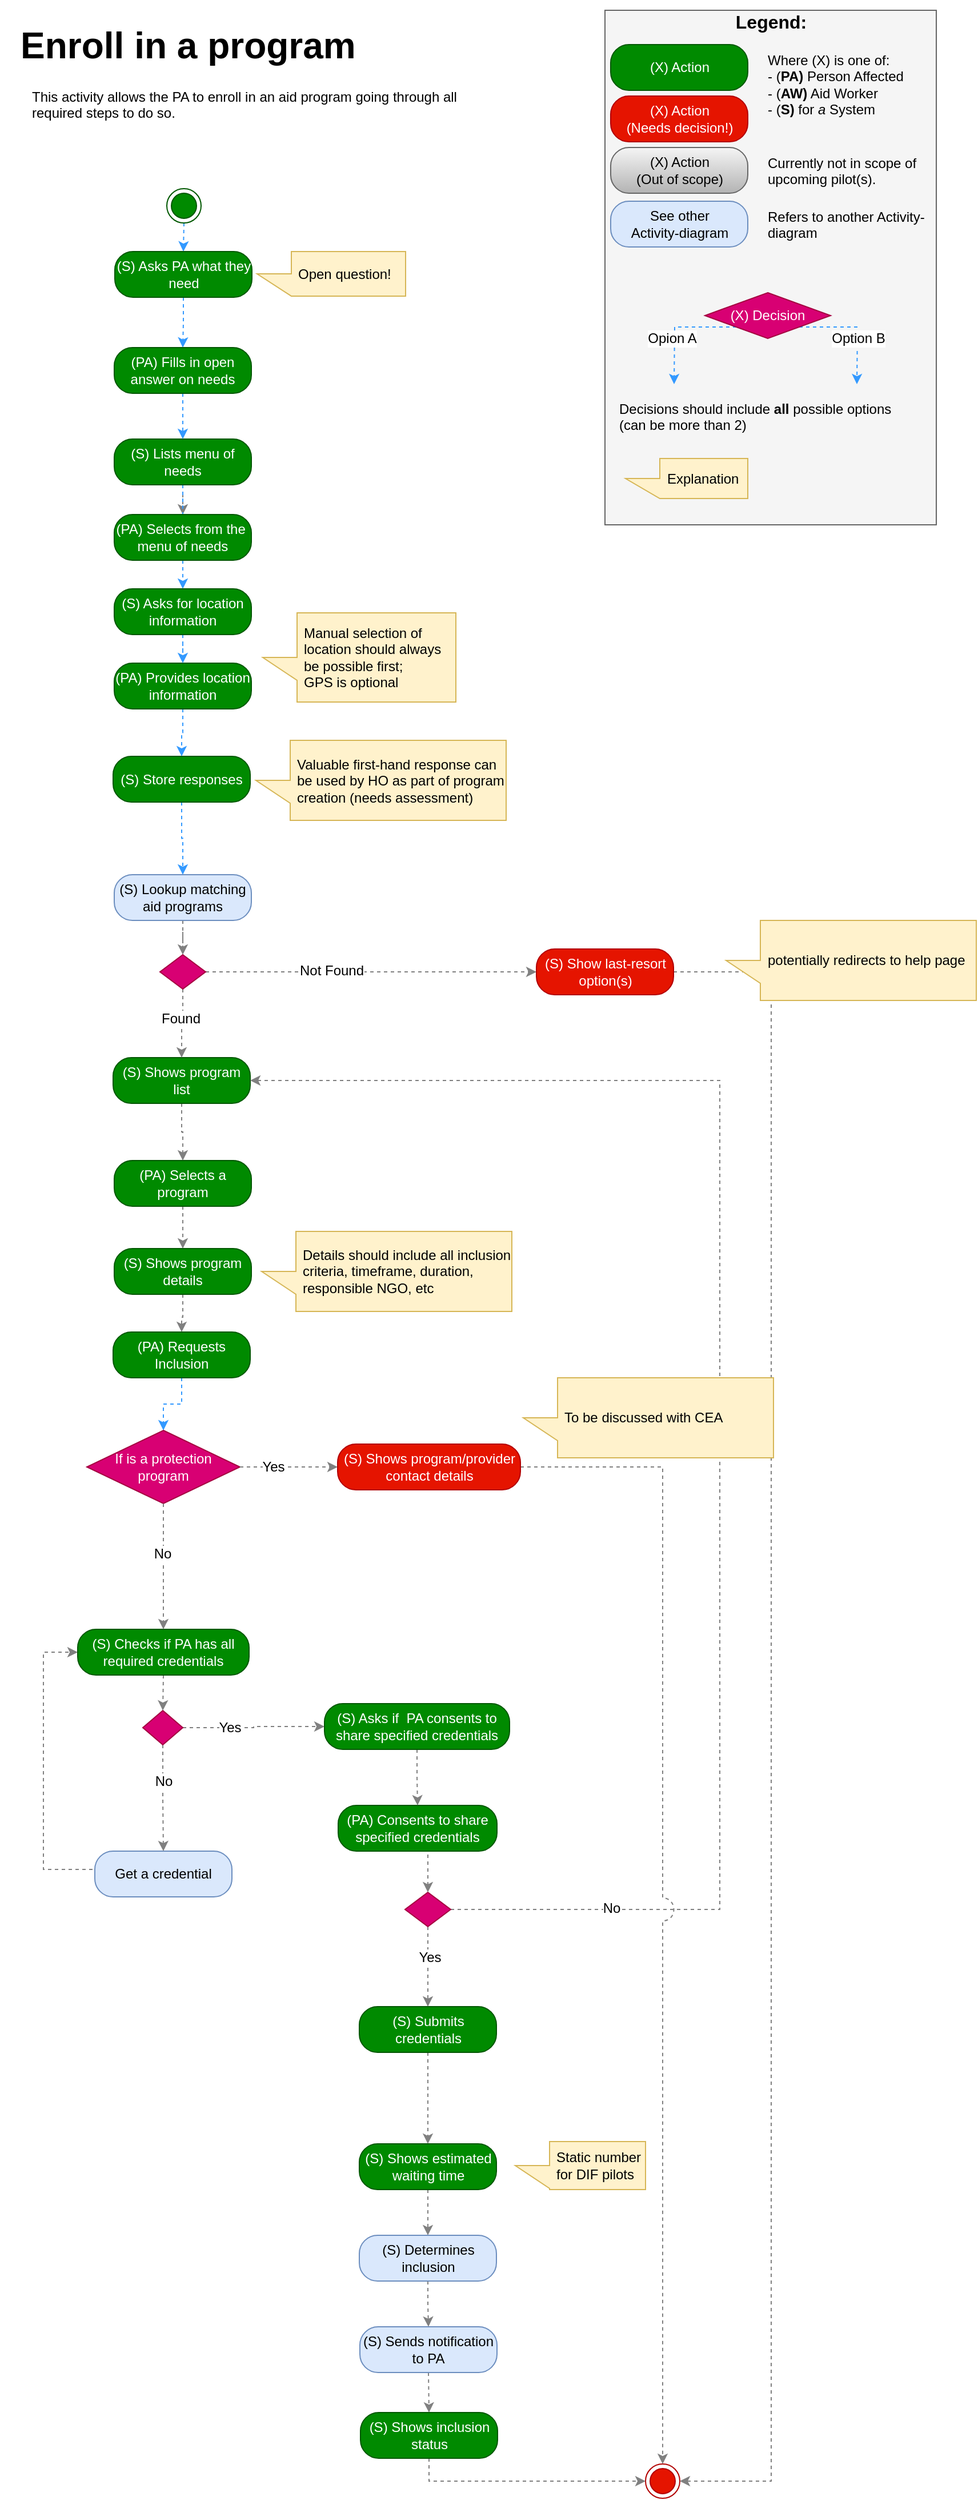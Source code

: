 <mxfile version="10.6.6" type="github"><diagram id="uyd7z65uwDIBuKVMTp-y" name="Page-1"><mxGraphModel dx="1042" dy="483" grid="0" gridSize="10" guides="1" tooltips="1" connect="1" arrows="1" fold="1" page="1" pageScale="1" pageWidth="827" pageHeight="1169" math="0" shadow="0"><root><mxCell id="0"/><mxCell id="1" parent="0"/><mxCell id="dZI5QaEkNRva04lKHHQ4-4" style="edgeStyle=orthogonalEdgeStyle;rounded=0;orthogonalLoop=1;jettySize=auto;html=1;exitX=0.5;exitY=1;exitDx=0;exitDy=0;entryX=0.5;entryY=0;entryDx=0;entryDy=0;dashed=1;strokeColor=#3399FF;fontColor=#ffffff;" parent="1" source="oU4Lt3CGuPSWamgN9LYf-1" target="zf2kg7kvvW6hPiBmQthj-25" edge="1"><mxGeometry relative="1" as="geometry"/></mxCell><mxCell id="oU4Lt3CGuPSWamgN9LYf-1" value="" style="ellipse;html=1;shape=endState;fillColor=#008a00;strokeColor=#005700;fontColor=#ffffff;" parent="1" vertex="1"><mxGeometry x="146" y="165" width="30" height="30" as="geometry"/></mxCell><mxCell id="oU4Lt3CGuPSWamgN9LYf-8" value="" style="edgeStyle=orthogonalEdgeStyle;rounded=0;orthogonalLoop=1;jettySize=auto;html=1;dashed=1;strokeColor=#808080;" parent="1" source="oU4Lt3CGuPSWamgN9LYf-4" target="oU4Lt3CGuPSWamgN9LYf-7" edge="1"><mxGeometry relative="1" as="geometry"/></mxCell><mxCell id="oU4Lt3CGuPSWamgN9LYf-67" value="" style="edgeStyle=orthogonalEdgeStyle;rounded=0;orthogonalLoop=1;jettySize=auto;html=1;dashed=1;strokeColor=#3399FF;fontColor=#ffffff;entryX=0.5;entryY=0;entryDx=0;entryDy=0;" parent="1" source="oU4Lt3CGuPSWamgN9LYf-4" target="HjRFeHf8o4GDufUZVxiz-6" edge="1"><mxGeometry relative="1" as="geometry"/></mxCell><mxCell id="oU4Lt3CGuPSWamgN9LYf-4" value="(S) Lists menu of needs" style="rounded=1;whiteSpace=wrap;html=1;arcSize=40;fillColor=#008a00;strokeColor=#005700;fontColor=#ffffff;" parent="1" vertex="1"><mxGeometry x="100" y="384" width="120" height="40" as="geometry"/></mxCell><mxCell id="dZI5QaEkNRva04lKHHQ4-15" value="" style="edgeStyle=orthogonalEdgeStyle;rounded=0;orthogonalLoop=1;jettySize=auto;html=1;dashed=1;strokeColor=#3399FF;fontColor=#ffffff;" parent="1" source="oU4Lt3CGuPSWamgN9LYf-66" target="dZI5QaEkNRva04lKHHQ4-5" edge="1"><mxGeometry relative="1" as="geometry"/></mxCell><mxCell id="oU4Lt3CGuPSWamgN9LYf-66" value="(PA) Provides location information" style="rounded=1;whiteSpace=wrap;html=1;arcSize=40;fillColor=#008a00;strokeColor=#005700;fontColor=#ffffff;" parent="1" vertex="1"><mxGeometry x="100" y="580" width="120" height="40" as="geometry"/></mxCell><mxCell id="0B6B8H3ElIvbhqajSySz-6" style="edgeStyle=orthogonalEdgeStyle;rounded=0;orthogonalLoop=1;jettySize=auto;html=1;entryX=0.5;entryY=0;entryDx=0;entryDy=0;dashed=1;strokeColor=#808080;fontColor=#ffffff;" parent="1" source="oU4Lt3CGuPSWamgN9LYf-68" target="oU4Lt3CGuPSWamgN9LYf-76" edge="1"><mxGeometry relative="1" as="geometry"/></mxCell><mxCell id="oU4Lt3CGuPSWamgN9LYf-68" value="(S) Lookup matching aid programs" style="rounded=1;whiteSpace=wrap;html=1;arcSize=40;fillColor=#dae8fc;strokeColor=#6c8ebf;fontColor=#000000;" parent="1" vertex="1"><mxGeometry x="100" y="765" width="120" height="40" as="geometry"/></mxCell><mxCell id="oU4Lt3CGuPSWamgN9LYf-7" value="(PA) Selects from the&amp;nbsp; menu of needs" style="rounded=1;whiteSpace=wrap;html=1;arcSize=40;fillColor=#008a00;strokeColor=#005700;fontColor=#ffffff;" parent="1" vertex="1"><mxGeometry x="100" y="450" width="120" height="40" as="geometry"/></mxCell><mxCell id="oU4Lt3CGuPSWamgN9LYf-14" value="" style="edgeStyle=orthogonalEdgeStyle;rounded=0;orthogonalLoop=1;jettySize=auto;html=1;dashed=1;strokeColor=#808080;" parent="1" source="oU4Lt3CGuPSWamgN9LYf-11" target="oU4Lt3CGuPSWamgN9LYf-13" edge="1"><mxGeometry relative="1" as="geometry"/></mxCell><mxCell id="oU4Lt3CGuPSWamgN9LYf-11" value="(S) Shows program list" style="rounded=1;whiteSpace=wrap;html=1;arcSize=40;fillColor=#008a00;strokeColor=#005700;fontColor=#ffffff;" parent="1" vertex="1"><mxGeometry x="99" y="925" width="120" height="40" as="geometry"/></mxCell><mxCell id="oU4Lt3CGuPSWamgN9LYf-65" style="edgeStyle=orthogonalEdgeStyle;rounded=0;orthogonalLoop=1;jettySize=auto;html=1;entryX=0.5;entryY=0;entryDx=0;entryDy=0;dashed=1;strokeColor=#808080;fontColor=none;" parent="1" source="oU4Lt3CGuPSWamgN9LYf-13" target="oU4Lt3CGuPSWamgN9LYf-18" edge="1"><mxGeometry relative="1" as="geometry"/></mxCell><mxCell id="oU4Lt3CGuPSWamgN9LYf-13" value="(PA) Selects a program" style="rounded=1;whiteSpace=wrap;html=1;arcSize=40;fillColor=#008a00;strokeColor=#005700;fontColor=#ffffff;" parent="1" vertex="1"><mxGeometry x="100" y="1015" width="120" height="40" as="geometry"/></mxCell><mxCell id="zf2kg7kvvW6hPiBmQthj-16" style="edgeStyle=orthogonalEdgeStyle;rounded=0;orthogonalLoop=1;jettySize=auto;html=1;dashed=1;strokeColor=#808080;fontSize=20;fontColor=#ffffff;" parent="1" source="oU4Lt3CGuPSWamgN9LYf-18" target="oU4Lt3CGuPSWamgN9LYf-20" edge="1"><mxGeometry relative="1" as="geometry"/></mxCell><mxCell id="oU4Lt3CGuPSWamgN9LYf-18" value="(S) Shows program details" style="rounded=1;whiteSpace=wrap;html=1;arcSize=40;fillColor=#008a00;strokeColor=#005700;fontColor=#ffffff;" parent="1" vertex="1"><mxGeometry x="100" y="1092" width="120" height="40" as="geometry"/></mxCell><mxCell id="dZI5QaEkNRva04lKHHQ4-14" style="edgeStyle=orthogonalEdgeStyle;rounded=0;orthogonalLoop=1;jettySize=auto;html=1;exitX=0.5;exitY=1;exitDx=0;exitDy=0;entryX=0.5;entryY=0;entryDx=0;entryDy=0;dashed=1;strokeColor=#3399FF;fontColor=#ffffff;" parent="1" source="oU4Lt3CGuPSWamgN9LYf-20" target="oU4Lt3CGuPSWamgN9LYf-88" edge="1"><mxGeometry relative="1" as="geometry"/></mxCell><mxCell id="oU4Lt3CGuPSWamgN9LYf-20" value="(PA) Requests Inclusion" style="rounded=1;whiteSpace=wrap;html=1;arcSize=40;fillColor=#008a00;strokeColor=#005700;fontColor=#ffffff;" parent="1" vertex="1"><mxGeometry x="99" y="1165" width="120" height="40" as="geometry"/></mxCell><mxCell id="oU4Lt3CGuPSWamgN9LYf-46" style="edgeStyle=orthogonalEdgeStyle;rounded=0;orthogonalLoop=1;jettySize=auto;html=1;entryX=0;entryY=0.5;entryDx=0;entryDy=0;dashed=1;strokeColor=#808080;fontColor=#ffffff;exitX=0;exitY=0.5;exitDx=0;exitDy=0;" parent="1" source="oU4Lt3CGuPSWamgN9LYf-24" target="zf2kg7kvvW6hPiBmQthj-17" edge="1"><mxGeometry relative="1" as="geometry"><Array as="points"><mxPoint x="38" y="1635"/><mxPoint x="38" y="1445"/></Array></mxGeometry></mxCell><mxCell id="oU4Lt3CGuPSWamgN9LYf-24" value="Get a credential" style="rounded=1;whiteSpace=wrap;html=1;arcSize=40;fillColor=#dae8fc;strokeColor=#6c8ebf;" parent="1" vertex="1"><mxGeometry x="83" y="1619" width="120" height="40" as="geometry"/></mxCell><mxCell id="oU4Lt3CGuPSWamgN9LYf-30" style="edgeStyle=orthogonalEdgeStyle;rounded=0;orthogonalLoop=1;jettySize=auto;html=1;entryX=0.5;entryY=0;entryDx=0;entryDy=0;dashed=1;strokeColor=#808080;" parent="1" source="oU4Lt3CGuPSWamgN9LYf-26" target="oU4Lt3CGuPSWamgN9LYf-24" edge="1"><mxGeometry relative="1" as="geometry"/></mxCell><mxCell id="oU4Lt3CGuPSWamgN9LYf-31" value="No&lt;br&gt;" style="text;html=1;resizable=0;points=[];align=center;verticalAlign=middle;labelBackgroundColor=#ffffff;" parent="oU4Lt3CGuPSWamgN9LYf-30" vertex="1" connectable="0"><mxGeometry x="-0.319" relative="1" as="geometry"><mxPoint as="offset"/></mxGeometry></mxCell><mxCell id="oU4Lt3CGuPSWamgN9LYf-33" style="edgeStyle=orthogonalEdgeStyle;rounded=0;orthogonalLoop=1;jettySize=auto;html=1;entryX=0;entryY=0.5;entryDx=0;entryDy=0;dashed=1;strokeColor=#808080;" parent="1" source="oU4Lt3CGuPSWamgN9LYf-26" target="zf2kg7kvvW6hPiBmQthj-22" edge="1"><mxGeometry relative="1" as="geometry"><mxPoint x="355" y="1625" as="targetPoint"/></mxGeometry></mxCell><mxCell id="oU4Lt3CGuPSWamgN9LYf-34" value="Yes" style="text;html=1;resizable=0;points=[];align=center;verticalAlign=middle;labelBackgroundColor=#ffffff;" parent="oU4Lt3CGuPSWamgN9LYf-33" vertex="1" connectable="0"><mxGeometry x="-0.283" relative="1" as="geometry"><mxPoint x="-4" as="offset"/></mxGeometry></mxCell><mxCell id="oU4Lt3CGuPSWamgN9LYf-26" value="" style="rhombus;whiteSpace=wrap;html=1;fillColor=#d80073;strokeColor=#A50040;fontColor=#ffffff;" parent="1" vertex="1"><mxGeometry x="125" y="1496" width="35" height="30" as="geometry"/></mxCell><mxCell id="oU4Lt3CGuPSWamgN9LYf-49" style="edgeStyle=orthogonalEdgeStyle;rounded=0;orthogonalLoop=1;jettySize=auto;html=1;entryX=1;entryY=0.5;entryDx=0;entryDy=0;dashed=1;strokeColor=#808080;fontColor=#ffffff;jumpStyle=none;" parent="1" source="oU4Lt3CGuPSWamgN9LYf-37" target="oU4Lt3CGuPSWamgN9LYf-11" edge="1"><mxGeometry relative="1" as="geometry"><Array as="points"><mxPoint x="630" y="1670"/><mxPoint x="630" y="945"/></Array></mxGeometry></mxCell><mxCell id="oU4Lt3CGuPSWamgN9LYf-51" value="No" style="text;html=1;resizable=0;points=[];align=center;verticalAlign=middle;labelBackgroundColor=#ffffff;fontColor=none;noLabel=1;" parent="oU4Lt3CGuPSWamgN9LYf-49" vertex="1" connectable="0"><mxGeometry x="-0.216" y="-31" relative="1" as="geometry"><mxPoint as="offset"/></mxGeometry></mxCell><mxCell id="zf2kg7kvvW6hPiBmQthj-24" value="&lt;font color=&quot;#000000&quot; style=&quot;font-size: 12px;&quot;&gt;No&lt;/font&gt;" style="text;html=1;resizable=0;points=[];align=center;verticalAlign=middle;labelBackgroundColor=#ffffff;fontSize=12;fontColor=#ffffff;" parent="oU4Lt3CGuPSWamgN9LYf-49" vertex="1" connectable="0"><mxGeometry x="-0.795" y="1" relative="1" as="geometry"><mxPoint as="offset"/></mxGeometry></mxCell><mxCell id="oU4Lt3CGuPSWamgN9LYf-54" style="edgeStyle=orthogonalEdgeStyle;rounded=0;orthogonalLoop=1;jettySize=auto;html=1;entryX=0.5;entryY=0;entryDx=0;entryDy=0;dashed=1;strokeColor=#808080;fontColor=none;" parent="1" source="oU4Lt3CGuPSWamgN9LYf-37" target="oU4Lt3CGuPSWamgN9LYf-53" edge="1"><mxGeometry relative="1" as="geometry"/></mxCell><mxCell id="FkbT74hbkSmJbPn7-JpA-1" value="Yes" style="text;html=1;resizable=0;points=[];align=center;verticalAlign=middle;labelBackgroundColor=#ffffff;" parent="oU4Lt3CGuPSWamgN9LYf-54" vertex="1" connectable="0"><mxGeometry x="-0.242" y="1" relative="1" as="geometry"><mxPoint as="offset"/></mxGeometry></mxCell><mxCell id="oU4Lt3CGuPSWamgN9LYf-37" value="" style="rhombus;whiteSpace=wrap;html=1;fillColor=#d80073;strokeColor=#A50040;fontColor=#ffffff;" parent="1" vertex="1"><mxGeometry x="354.5" y="1655" width="40" height="30" as="geometry"/></mxCell><mxCell id="oU4Lt3CGuPSWamgN9LYf-48" value="" style="ellipse;html=1;shape=endState;fillColor=#e51400;strokeColor=#B20000;fontColor=#ffffff;" parent="1" vertex="1"><mxGeometry x="565" y="2155" width="30" height="30" as="geometry"/></mxCell><mxCell id="oU4Lt3CGuPSWamgN9LYf-56" value="" style="edgeStyle=orthogonalEdgeStyle;rounded=0;orthogonalLoop=1;jettySize=auto;html=1;dashed=1;strokeColor=#808080;fontColor=none;" parent="1" source="oU4Lt3CGuPSWamgN9LYf-53" target="oU4Lt3CGuPSWamgN9LYf-55" edge="1"><mxGeometry relative="1" as="geometry"/></mxCell><mxCell id="oU4Lt3CGuPSWamgN9LYf-53" value="(S) Submits credentials" style="rounded=1;whiteSpace=wrap;html=1;arcSize=40;fillColor=#008a00;strokeColor=#005700;fontColor=#ffffff;" parent="1" vertex="1"><mxGeometry x="314.5" y="1755" width="120" height="40" as="geometry"/></mxCell><mxCell id="oU4Lt3CGuPSWamgN9LYf-58" value="" style="edgeStyle=orthogonalEdgeStyle;rounded=0;orthogonalLoop=1;jettySize=auto;html=1;dashed=1;strokeColor=#808080;fontColor=none;" parent="1" source="oU4Lt3CGuPSWamgN9LYf-55" target="oU4Lt3CGuPSWamgN9LYf-57" edge="1"><mxGeometry relative="1" as="geometry"/></mxCell><mxCell id="oU4Lt3CGuPSWamgN9LYf-55" value="(S) Shows estimated waiting time" style="rounded=1;whiteSpace=wrap;html=1;arcSize=40;fillColor=#008a00;strokeColor=#005700;fontColor=#ffffff;" parent="1" vertex="1"><mxGeometry x="314.5" y="1875" width="120" height="40" as="geometry"/></mxCell><mxCell id="oU4Lt3CGuPSWamgN9LYf-61" style="edgeStyle=orthogonalEdgeStyle;rounded=0;orthogonalLoop=1;jettySize=auto;html=1;entryX=0.5;entryY=0;entryDx=0;entryDy=0;dashed=1;strokeColor=#808080;fontColor=none;" parent="1" source="oU4Lt3CGuPSWamgN9LYf-57" target="oU4Lt3CGuPSWamgN9LYf-62" edge="1"><mxGeometry relative="1" as="geometry"><mxPoint x="374.857" y="1975.143" as="targetPoint"/></mxGeometry></mxCell><mxCell id="oU4Lt3CGuPSWamgN9LYf-57" value="(S) Determines inclusion" style="rounded=1;whiteSpace=wrap;html=1;arcSize=40;fillColor=#dae8fc;strokeColor=#6c8ebf;" parent="1" vertex="1"><mxGeometry x="314.5" y="1955" width="120" height="40" as="geometry"/></mxCell><mxCell id="oU4Lt3CGuPSWamgN9LYf-64" style="edgeStyle=orthogonalEdgeStyle;rounded=0;orthogonalLoop=1;jettySize=auto;html=1;entryX=0.5;entryY=0;entryDx=0;entryDy=0;dashed=1;strokeColor=#808080;fontColor=none;exitX=0.5;exitY=1;exitDx=0;exitDy=0;" parent="1" source="oU4Lt3CGuPSWamgN9LYf-62" target="HjRFeHf8o4GDufUZVxiz-4" edge="1"><mxGeometry relative="1" as="geometry"/></mxCell><mxCell id="oU4Lt3CGuPSWamgN9LYf-62" value="(S) Sends notification to PA" style="rounded=1;whiteSpace=wrap;html=1;arcSize=40;fillColor=#dae8fc;strokeColor=#6c8ebf;fontColor=#000000;" parent="1" vertex="1"><mxGeometry x="315" y="2035" width="120" height="40" as="geometry"/></mxCell><mxCell id="oU4Lt3CGuPSWamgN9LYf-80" value="" style="edgeStyle=orthogonalEdgeStyle;rounded=0;orthogonalLoop=1;jettySize=auto;html=1;dashed=1;strokeColor=#808080;fontColor=#ffffff;entryX=0;entryY=0.5;entryDx=0;entryDy=0;" parent="1" source="oU4Lt3CGuPSWamgN9LYf-76" target="oU4Lt3CGuPSWamgN9LYf-85" edge="1"><mxGeometry relative="1" as="geometry"><mxPoint x="320" y="850" as="targetPoint"/></mxGeometry></mxCell><mxCell id="oU4Lt3CGuPSWamgN9LYf-81" value="&lt;font color=&quot;#000000&quot;&gt;Not Found&lt;/font&gt;" style="text;html=1;resizable=0;points=[];align=center;verticalAlign=middle;labelBackgroundColor=#ffffff;fontColor=#ffffff;" parent="oU4Lt3CGuPSWamgN9LYf-80" vertex="1" connectable="0"><mxGeometry x="-0.239" y="1" relative="1" as="geometry"><mxPoint as="offset"/></mxGeometry></mxCell><mxCell id="oU4Lt3CGuPSWamgN9LYf-83" value="" style="edgeStyle=orthogonalEdgeStyle;rounded=0;orthogonalLoop=1;jettySize=auto;html=1;dashed=1;strokeColor=#808080;fontColor=#ffffff;entryX=0.5;entryY=0;entryDx=0;entryDy=0;" parent="1" source="oU4Lt3CGuPSWamgN9LYf-76" target="oU4Lt3CGuPSWamgN9LYf-11" edge="1"><mxGeometry relative="1" as="geometry"><mxPoint x="160" y="950" as="targetPoint"/></mxGeometry></mxCell><mxCell id="oU4Lt3CGuPSWamgN9LYf-84" value="&lt;font color=&quot;#000000&quot;&gt;Found&lt;/font&gt;" style="text;html=1;resizable=0;points=[];align=center;verticalAlign=middle;labelBackgroundColor=#ffffff;fontColor=#ffffff;" parent="oU4Lt3CGuPSWamgN9LYf-83" vertex="1" connectable="0"><mxGeometry x="0.218" y="-1" relative="1" as="geometry"><mxPoint y="-10" as="offset"/></mxGeometry></mxCell><mxCell id="oU4Lt3CGuPSWamgN9LYf-76" value="" style="rhombus;whiteSpace=wrap;html=1;fillColor=#d80073;strokeColor=#A50040;fontColor=#ffffff;" parent="1" vertex="1"><mxGeometry x="140" y="835" width="40" height="30" as="geometry"/></mxCell><mxCell id="oU4Lt3CGuPSWamgN9LYf-87" style="edgeStyle=orthogonalEdgeStyle;rounded=0;orthogonalLoop=1;jettySize=auto;html=1;dashed=1;strokeColor=#808080;fontColor=#ffffff;exitX=1;exitY=0.5;exitDx=0;exitDy=0;entryX=1;entryY=0.5;entryDx=0;entryDy=0;" parent="1" source="oU4Lt3CGuPSWamgN9LYf-85" target="oU4Lt3CGuPSWamgN9LYf-48" edge="1"><mxGeometry relative="1" as="geometry"><mxPoint x="530" y="895" as="sourcePoint"/><Array as="points"><mxPoint x="675" y="850"/><mxPoint x="675" y="2170"/></Array></mxGeometry></mxCell><mxCell id="oU4Lt3CGuPSWamgN9LYf-85" value="(S) Show last-resort option(s)" style="rounded=1;whiteSpace=wrap;html=1;arcSize=40;fillColor=#e51400;strokeColor=#B20000;fontColor=#ffffff;" parent="1" vertex="1"><mxGeometry x="469.5" y="830" width="120" height="40" as="geometry"/></mxCell><mxCell id="zf2kg7kvvW6hPiBmQthj-14" style="edgeStyle=orthogonalEdgeStyle;rounded=0;orthogonalLoop=1;jettySize=auto;html=1;exitX=0.5;exitY=1;exitDx=0;exitDy=0;entryX=0.5;entryY=0;entryDx=0;entryDy=0;dashed=1;strokeColor=#808080;fontSize=20;fontColor=#ffffff;" parent="1" source="zf2kg7kvvW6hPiBmQthj-17" target="oU4Lt3CGuPSWamgN9LYf-26" edge="1"><mxGeometry relative="1" as="geometry"/></mxCell><mxCell id="oU4Lt3CGuPSWamgN9LYf-88" value="&lt;span&gt;If is a protection program&lt;/span&gt;" style="rhombus;whiteSpace=wrap;html=1;fillColor=#d80073;strokeColor=#A50040;fontColor=#ffffff;" parent="1" vertex="1"><mxGeometry x="76" y="1251" width="134" height="64" as="geometry"/></mxCell><mxCell id="zf2kg7kvvW6hPiBmQthj-10" style="edgeStyle=orthogonalEdgeStyle;rounded=0;orthogonalLoop=1;jettySize=auto;html=1;entryX=0;entryY=0.5;entryDx=0;entryDy=0;dashed=1;strokeColor=#808080;fontColor=#ffffff;exitX=1;exitY=0.5;exitDx=0;exitDy=0;" parent="1" source="oU4Lt3CGuPSWamgN9LYf-88" target="oU4Lt3CGuPSWamgN9LYf-95" edge="1"><mxGeometry relative="1" as="geometry"/></mxCell><mxCell id="zf2kg7kvvW6hPiBmQthj-11" value="&lt;font color=&quot;#000000&quot; style=&quot;font-size: 12px;&quot;&gt;Yes&lt;/font&gt;" style="text;html=1;resizable=0;points=[];align=center;verticalAlign=middle;labelBackgroundColor=#ffffff;fontSize=12;fontColor=#ffffff;" parent="zf2kg7kvvW6hPiBmQthj-10" vertex="1" connectable="0"><mxGeometry x="-0.282" y="-2" relative="1" as="geometry"><mxPoint x="-1.5" y="-2" as="offset"/></mxGeometry></mxCell><mxCell id="oU4Lt3CGuPSWamgN9LYf-97" style="edgeStyle=orthogonalEdgeStyle;rounded=0;orthogonalLoop=1;jettySize=auto;html=1;entryX=0.5;entryY=0;entryDx=0;entryDy=0;dashed=1;strokeColor=#808080;fontColor=#ffffff;jumpStyle=arc;jumpSize=20;" parent="1" source="oU4Lt3CGuPSWamgN9LYf-95" target="oU4Lt3CGuPSWamgN9LYf-48" edge="1"><mxGeometry relative="1" as="geometry"/></mxCell><mxCell id="oU4Lt3CGuPSWamgN9LYf-95" value="(S) Shows program/provider contact details" style="rounded=1;whiteSpace=wrap;html=1;arcSize=40;fillColor=#e51400;strokeColor=#B20000;fontColor=#ffffff;" parent="1" vertex="1"><mxGeometry x="295.5" y="1263" width="160" height="40" as="geometry"/></mxCell><mxCell id="zf2kg7kvvW6hPiBmQthj-17" value="(S) Checks if PA has all required credentials" style="rounded=1;whiteSpace=wrap;html=1;arcSize=40;fillColor=#008a00;strokeColor=#005700;fontColor=#ffffff;" parent="1" vertex="1"><mxGeometry x="68" y="1425" width="150" height="40" as="geometry"/></mxCell><mxCell id="zf2kg7kvvW6hPiBmQthj-18" style="edgeStyle=orthogonalEdgeStyle;rounded=0;orthogonalLoop=1;jettySize=auto;html=1;exitX=0.5;exitY=1;exitDx=0;exitDy=0;entryX=0.5;entryY=0;entryDx=0;entryDy=0;dashed=1;strokeColor=#808080;fontSize=20;fontColor=#ffffff;" parent="1" source="oU4Lt3CGuPSWamgN9LYf-88" target="zf2kg7kvvW6hPiBmQthj-17" edge="1"><mxGeometry relative="1" as="geometry"><mxPoint x="158.857" y="1359.857" as="sourcePoint"/><mxPoint x="156.571" y="1475.286" as="targetPoint"/></mxGeometry></mxCell><mxCell id="zf2kg7kvvW6hPiBmQthj-19" value="&lt;font color=&quot;#000000&quot; style=&quot;font-size: 12px;&quot;&gt;No&lt;/font&gt;" style="text;html=1;resizable=0;points=[];align=center;verticalAlign=middle;labelBackgroundColor=#ffffff;fontSize=12;fontColor=#ffffff;" parent="zf2kg7kvvW6hPiBmQthj-18" vertex="1" connectable="0"><mxGeometry x="-0.2" y="-1" relative="1" as="geometry"><mxPoint as="offset"/></mxGeometry></mxCell><mxCell id="zf2kg7kvvW6hPiBmQthj-21" style="edgeStyle=orthogonalEdgeStyle;rounded=0;orthogonalLoop=1;jettySize=auto;html=1;exitX=0.5;exitY=1;exitDx=0;exitDy=0;entryX=0.5;entryY=0;entryDx=0;entryDy=0;dashed=1;strokeColor=#808080;fontSize=20;fontColor=#ffffff;" parent="1" source="zf2kg7kvvW6hPiBmQthj-20" target="oU4Lt3CGuPSWamgN9LYf-37" edge="1"><mxGeometry relative="1" as="geometry"/></mxCell><mxCell id="zf2kg7kvvW6hPiBmQthj-20" value="(PA) Consents to share specified credentials" style="rounded=1;whiteSpace=wrap;html=1;arcSize=40;fillColor=#008a00;strokeColor=#005700;fontColor=#ffffff;" parent="1" vertex="1"><mxGeometry x="296" y="1579" width="139" height="40" as="geometry"/></mxCell><mxCell id="zf2kg7kvvW6hPiBmQthj-23" style="edgeStyle=orthogonalEdgeStyle;rounded=0;orthogonalLoop=1;jettySize=auto;html=1;entryX=0.5;entryY=0;entryDx=0;entryDy=0;dashed=1;strokeColor=#808080;fontSize=20;fontColor=#ffffff;" parent="1" source="zf2kg7kvvW6hPiBmQthj-22" target="zf2kg7kvvW6hPiBmQthj-20" edge="1"><mxGeometry relative="1" as="geometry"/></mxCell><mxCell id="zf2kg7kvvW6hPiBmQthj-22" value="(S) Asks if&amp;nbsp; PA consents to share specified credentials" style="rounded=1;whiteSpace=wrap;html=1;arcSize=40;fillColor=#008a00;strokeColor=#005700;fontColor=#ffffff;" parent="1" vertex="1"><mxGeometry x="284" y="1490" width="162" height="40" as="geometry"/></mxCell><mxCell id="dZI5QaEkNRva04lKHHQ4-9" value="" style="edgeStyle=orthogonalEdgeStyle;rounded=0;orthogonalLoop=1;jettySize=auto;html=1;dashed=1;strokeColor=#3399FF;fontColor=#ffffff;entryX=0.5;entryY=0;entryDx=0;entryDy=0;" parent="1" source="zf2kg7kvvW6hPiBmQthj-25" edge="1" target="HjRFeHf8o4GDufUZVxiz-1"><mxGeometry relative="1" as="geometry"><mxPoint x="161" y="293" as="targetPoint"/></mxGeometry></mxCell><mxCell id="zf2kg7kvvW6hPiBmQthj-25" value="(S) Asks PA what they need&lt;br&gt;" style="rounded=1;whiteSpace=wrap;html=1;arcSize=40;fillColor=#008a00;strokeColor=#005700;fontColor=#ffffff;" parent="1" vertex="1"><mxGeometry x="100.5" y="220" width="120" height="40" as="geometry"/></mxCell><mxCell id="tVrfoSZqtENLI2jWyWoj-67" value="&lt;div style=&quot;text-align: left ; font-size: 32px&quot;&gt;Enroll in a program&lt;/div&gt;" style="text;html=1;strokeColor=none;fillColor=none;align=left;verticalAlign=middle;whiteSpace=wrap;rounded=0;fontStyle=1;fontSize=32;spacingLeft=16;" parent="1" vertex="1"><mxGeometry width="518" height="80" as="geometry"/></mxCell><mxCell id="0B6B8H3ElIvbhqajSySz-3" value="&lt;p&gt;This activity allows the PA to enroll in an aid program going through all required steps to do so.&lt;/p&gt;" style="text;html=1;strokeColor=none;fillColor=none;spacing=8;spacingTop=-20;whiteSpace=wrap;overflow=hidden;rounded=0;align=left;" parent="1" vertex="1"><mxGeometry x="20" y="73" width="432" height="57" as="geometry"/></mxCell><mxCell id="OoacG61C2pGKt3N6uc8m-2" value="&lt;p&gt;Manual selection of location should always be possible first;&lt;br&gt;GPS is optional&lt;/p&gt;" style="shape=callout;whiteSpace=wrap;html=1;perimeter=calloutPerimeter;fillColor=#fff2cc;fontSize=12;align=left;strokeColor=#d6b656;spacingLeft=4;rotation=0;direction=south;" parent="1" vertex="1"><mxGeometry x="230" y="536" width="169" height="78" as="geometry"/></mxCell><mxCell id="OoacG61C2pGKt3N6uc8m-3" value="&lt;p&gt;Static number for DIF pilots&lt;/p&gt;" style="shape=callout;whiteSpace=wrap;html=1;perimeter=calloutPerimeter;fillColor=#fff2cc;fontSize=12;align=left;strokeColor=#d6b656;spacingLeft=4;direction=south;" parent="1" vertex="1"><mxGeometry x="451" y="1873" width="114" height="42" as="geometry"/></mxCell><mxCell id="dZI5QaEkNRva04lKHHQ4-2" value="&lt;p&gt;Valuable first-hand response can be used by HO as part of program creation (needs assessment)&lt;/p&gt;" style="shape=callout;whiteSpace=wrap;html=1;perimeter=calloutPerimeter;fillColor=#fff2cc;fontSize=12;align=left;strokeColor=#d6b656;spacingLeft=4;direction=south;" parent="1" vertex="1"><mxGeometry x="224" y="647.5" width="219" height="70" as="geometry"/></mxCell><mxCell id="dZI5QaEkNRva04lKHHQ4-3" value="" style="group" parent="1" vertex="1" connectable="0"><mxGeometry x="529.5" y="9" width="290" height="462" as="geometry"/></mxCell><mxCell id="tVrfoSZqtENLI2jWyWoj-38" value="" style="rounded=0;whiteSpace=wrap;html=1;fontSize=16;align=left;fillColor=#f5f5f5;strokeColor=#666666;fontColor=#333333;" parent="dZI5QaEkNRva04lKHHQ4-3" vertex="1"><mxGeometry width="290" height="450" as="geometry"/></mxCell><mxCell id="tVrfoSZqtENLI2jWyWoj-43" value="See other&lt;br&gt;Activity-diagram" style="rounded=1;whiteSpace=wrap;html=1;arcSize=40;fillColor=#dae8fc;strokeColor=#6c8ebf;" parent="dZI5QaEkNRva04lKHHQ4-3" vertex="1"><mxGeometry x="5" y="167" width="120" height="40" as="geometry"/></mxCell><mxCell id="tVrfoSZqtENLI2jWyWoj-45" value="(X) Action&lt;br&gt;" style="rounded=1;whiteSpace=wrap;html=1;arcSize=40;fillColor=#008a00;strokeColor=#005700;fontColor=#ffffff;" parent="dZI5QaEkNRva04lKHHQ4-3" vertex="1"><mxGeometry x="5" y="30" width="120" height="40" as="geometry"/></mxCell><mxCell id="tVrfoSZqtENLI2jWyWoj-46" value="" style="edgeStyle=orthogonalEdgeStyle;rounded=0;orthogonalLoop=1;jettySize=auto;html=1;dashed=1;strokeColor=#3399FF;exitX=0;exitY=1;exitDx=0;exitDy=0;" parent="dZI5QaEkNRva04lKHHQ4-3" source="tVrfoSZqtENLI2jWyWoj-50" edge="1"><mxGeometry relative="1" as="geometry"><mxPoint x="60.5" y="327" as="targetPoint"/></mxGeometry></mxCell><mxCell id="tVrfoSZqtENLI2jWyWoj-47" value="Opion A" style="text;html=1;resizable=0;points=[];align=center;verticalAlign=middle;labelBackgroundColor=#ffffff;" parent="tVrfoSZqtENLI2jWyWoj-46" vertex="1" connectable="0"><mxGeometry x="-0.263" y="1" relative="1" as="geometry"><mxPoint x="-18" y="9" as="offset"/></mxGeometry></mxCell><mxCell id="tVrfoSZqtENLI2jWyWoj-48" style="edgeStyle=orthogonalEdgeStyle;rounded=0;orthogonalLoop=1;jettySize=auto;html=1;exitX=1;exitY=1;exitDx=0;exitDy=0;dashed=1;strokeColor=#3399FF;" parent="dZI5QaEkNRva04lKHHQ4-3" source="tVrfoSZqtENLI2jWyWoj-50" edge="1"><mxGeometry relative="1" as="geometry"><mxPoint x="220.5" y="327" as="targetPoint"/></mxGeometry></mxCell><mxCell id="tVrfoSZqtENLI2jWyWoj-49" value="Option B" style="text;html=1;resizable=0;points=[];align=center;verticalAlign=middle;labelBackgroundColor=#ffffff;" parent="tVrfoSZqtENLI2jWyWoj-48" vertex="1" connectable="0"><mxGeometry x="0.2" y="-1" relative="1" as="geometry"><mxPoint x="1" as="offset"/></mxGeometry></mxCell><mxCell id="tVrfoSZqtENLI2jWyWoj-50" value="&lt;span&gt;(X) Decision&lt;br&gt;&lt;/span&gt;" style="rhombus;whiteSpace=wrap;html=1;fillColor=#d80073;strokeColor=#A50040;fontColor=#ffffff;" parent="dZI5QaEkNRva04lKHHQ4-3" vertex="1"><mxGeometry x="87.5" y="247" width="110" height="40" as="geometry"/></mxCell><mxCell id="tVrfoSZqtENLI2jWyWoj-66" value="(X) Action&lt;br&gt;(Needs decision!)&lt;br&gt;" style="rounded=1;whiteSpace=wrap;html=1;arcSize=40;fillColor=#e51400;strokeColor=#B20000;fontColor=#ffffff;" parent="dZI5QaEkNRva04lKHHQ4-3" vertex="1"><mxGeometry x="5" y="75" width="120" height="40" as="geometry"/></mxCell><mxCell id="tVrfoSZqtENLI2jWyWoj-68" value="&lt;font style=&quot;font-size: 16px;&quot;&gt;Legend:&lt;/font&gt;" style="text;html=1;strokeColor=none;fillColor=none;align=center;verticalAlign=middle;whiteSpace=wrap;rounded=0;fontSize=16;fontStyle=1" parent="dZI5QaEkNRva04lKHHQ4-3" vertex="1"><mxGeometry x="125" width="40" height="20" as="geometry"/></mxCell><mxCell id="tVrfoSZqtENLI2jWyWoj-69" value="Where (X) is one of:&lt;br&gt;- (&lt;b&gt;PA)&lt;/b&gt; Person Affected&lt;br&gt;- (&lt;b&gt;AW)&lt;/b&gt; Aid Worker&lt;br&gt;- (&lt;b&gt;S)&lt;/b&gt; for &lt;i&gt;a&lt;/i&gt; System&lt;br&gt;" style="text;html=1;strokeColor=none;fillColor=none;align=left;verticalAlign=top;whiteSpace=wrap;rounded=0;fontSize=12;" parent="dZI5QaEkNRva04lKHHQ4-3" vertex="1"><mxGeometry x="140" y="30" width="140" height="70" as="geometry"/></mxCell><mxCell id="tVrfoSZqtENLI2jWyWoj-70" value="Refers to another Activity-diagram&lt;br&gt;" style="text;html=1;strokeColor=none;fillColor=none;align=left;verticalAlign=top;whiteSpace=wrap;rounded=0;fontSize=12;" parent="dZI5QaEkNRva04lKHHQ4-3" vertex="1"><mxGeometry x="140" y="167" width="140" height="38" as="geometry"/></mxCell><mxCell id="tVrfoSZqtENLI2jWyWoj-71" value="Decisions should include &lt;b&gt;all&lt;/b&gt; possible options (can be more than 2)&lt;br&gt;" style="text;html=1;strokeColor=none;fillColor=none;align=left;verticalAlign=top;whiteSpace=wrap;rounded=0;fontSize=12;" parent="dZI5QaEkNRva04lKHHQ4-3" vertex="1"><mxGeometry x="10" y="335" width="250" height="38" as="geometry"/></mxCell><mxCell id="tVrfoSZqtENLI2jWyWoj-72" value="&lt;p&gt;Explanation&lt;/p&gt;" style="shape=callout;whiteSpace=wrap;html=1;perimeter=calloutPerimeter;fillColor=#fff2cc;fontSize=12;align=left;strokeColor=#d6b656;spacingLeft=4;direction=south;" parent="dZI5QaEkNRva04lKHHQ4-3" vertex="1"><mxGeometry x="18" y="392" width="107" height="35" as="geometry"/></mxCell><mxCell id="tVrfoSZqtENLI2jWyWoj-73" value="(X) Action&lt;br&gt;(Out of scope)&lt;br&gt;" style="rounded=1;whiteSpace=wrap;html=1;arcSize=40;fillColor=#f5f5f5;strokeColor=#666666;gradientColor=#b3b3b3;" parent="dZI5QaEkNRva04lKHHQ4-3" vertex="1"><mxGeometry x="5" y="120" width="120" height="40" as="geometry"/></mxCell><mxCell id="tVrfoSZqtENLI2jWyWoj-74" value="Currently not in scope of upcoming pilot(s).&lt;br&gt;" style="text;html=1;strokeColor=none;fillColor=none;align=left;verticalAlign=top;whiteSpace=wrap;rounded=0;fontSize=12;" parent="dZI5QaEkNRva04lKHHQ4-3" vertex="1"><mxGeometry x="140" y="120" width="140" height="70" as="geometry"/></mxCell><mxCell id="dZI5QaEkNRva04lKHHQ4-12" value="" style="edgeStyle=orthogonalEdgeStyle;rounded=0;orthogonalLoop=1;jettySize=auto;html=1;dashed=1;strokeColor=#3399FF;fontColor=#ffffff;" parent="1" source="dZI5QaEkNRva04lKHHQ4-5" target="oU4Lt3CGuPSWamgN9LYf-68" edge="1"><mxGeometry relative="1" as="geometry"/></mxCell><mxCell id="dZI5QaEkNRva04lKHHQ4-5" value="(S) Store responses&lt;br&gt;" style="rounded=1;whiteSpace=wrap;html=1;arcSize=40;fillColor=#008a00;strokeColor=#005700;fontColor=#ffffff;" parent="1" vertex="1"><mxGeometry x="99" y="661.5" width="120" height="40" as="geometry"/></mxCell><mxCell id="dZI5QaEkNRva04lKHHQ4-10" value="&lt;p&gt;Open question!&lt;/p&gt;" style="shape=callout;whiteSpace=wrap;html=1;perimeter=calloutPerimeter;fillColor=#fff2cc;fontSize=12;align=left;strokeColor=#d6b656;spacingLeft=4;direction=south;" parent="1" vertex="1"><mxGeometry x="225" y="220" width="130" height="39" as="geometry"/></mxCell><mxCell id="dZI5QaEkNRva04lKHHQ4-13" value="&lt;p&gt;Details should include all inclusion criteria, timeframe, duration, responsible NGO, etc&lt;/p&gt;" style="shape=callout;whiteSpace=wrap;html=1;perimeter=calloutPerimeter;fillColor=#fff2cc;fontSize=12;align=left;strokeColor=#d6b656;spacingLeft=4;direction=south;" parent="1" vertex="1"><mxGeometry x="229" y="1077" width="219" height="70" as="geometry"/></mxCell><mxCell id="HjRFeHf8o4GDufUZVxiz-3" style="edgeStyle=orthogonalEdgeStyle;rounded=0;orthogonalLoop=1;jettySize=auto;html=1;entryX=0.5;entryY=0;entryDx=0;entryDy=0;dashed=1;fontColor=#ffffff;strokeColor=#3399FF;" edge="1" parent="1" source="HjRFeHf8o4GDufUZVxiz-1" target="oU4Lt3CGuPSWamgN9LYf-4"><mxGeometry relative="1" as="geometry"/></mxCell><mxCell id="HjRFeHf8o4GDufUZVxiz-1" value="(PA) Fills in open answer on needs" style="rounded=1;whiteSpace=wrap;html=1;arcSize=40;fillColor=#008a00;strokeColor=#005700;fontColor=#ffffff;" vertex="1" parent="1"><mxGeometry x="100" y="304" width="120" height="40" as="geometry"/></mxCell><mxCell id="HjRFeHf8o4GDufUZVxiz-5" style="edgeStyle=orthogonalEdgeStyle;rounded=0;orthogonalLoop=1;jettySize=auto;html=1;entryX=0;entryY=0.5;entryDx=0;entryDy=0;dashed=1;fontColor=#ffffff;strokeColor=#808080;" edge="1" parent="1" source="HjRFeHf8o4GDufUZVxiz-4" target="oU4Lt3CGuPSWamgN9LYf-48"><mxGeometry relative="1" as="geometry"><Array as="points"><mxPoint x="376" y="2170"/></Array></mxGeometry></mxCell><mxCell id="HjRFeHf8o4GDufUZVxiz-4" value="(S) Shows inclusion status" style="rounded=1;whiteSpace=wrap;html=1;arcSize=40;fillColor=#008a00;strokeColor=#005700;fontColor=#ffffff;" vertex="1" parent="1"><mxGeometry x="315.5" y="2110" width="120" height="40" as="geometry"/></mxCell><mxCell id="HjRFeHf8o4GDufUZVxiz-7" style="edgeStyle=orthogonalEdgeStyle;rounded=0;orthogonalLoop=1;jettySize=auto;html=1;entryX=0.5;entryY=0;entryDx=0;entryDy=0;dashed=1;fontColor=#ffffff;strokeColor=#3399FF;" edge="1" parent="1" source="HjRFeHf8o4GDufUZVxiz-6" target="oU4Lt3CGuPSWamgN9LYf-66"><mxGeometry relative="1" as="geometry"/></mxCell><mxCell id="HjRFeHf8o4GDufUZVxiz-6" value="(S) Asks for location information" style="rounded=1;whiteSpace=wrap;html=1;arcSize=40;fillColor=#008a00;strokeColor=#005700;fontColor=#ffffff;" vertex="1" parent="1"><mxGeometry x="100" y="515" width="120" height="40" as="geometry"/></mxCell><mxCell id="HjRFeHf8o4GDufUZVxiz-8" value="potentially redirects to help page" style="shape=callout;whiteSpace=wrap;html=1;perimeter=calloutPerimeter;fillColor=#fff2cc;fontSize=12;align=left;strokeColor=#d6b656;spacingLeft=4;direction=south;" vertex="1" parent="1"><mxGeometry x="635.5" y="805" width="219" height="70" as="geometry"/></mxCell><mxCell id="HjRFeHf8o4GDufUZVxiz-9" value="&lt;p&gt;To be discussed with CEA&lt;/p&gt;" style="shape=callout;whiteSpace=wrap;html=1;perimeter=calloutPerimeter;fillColor=#fff2cc;fontSize=12;align=left;strokeColor=#d6b656;spacingLeft=4;direction=south;" vertex="1" parent="1"><mxGeometry x="458" y="1205" width="219" height="70" as="geometry"/></mxCell></root></mxGraphModel></diagram></mxfile>